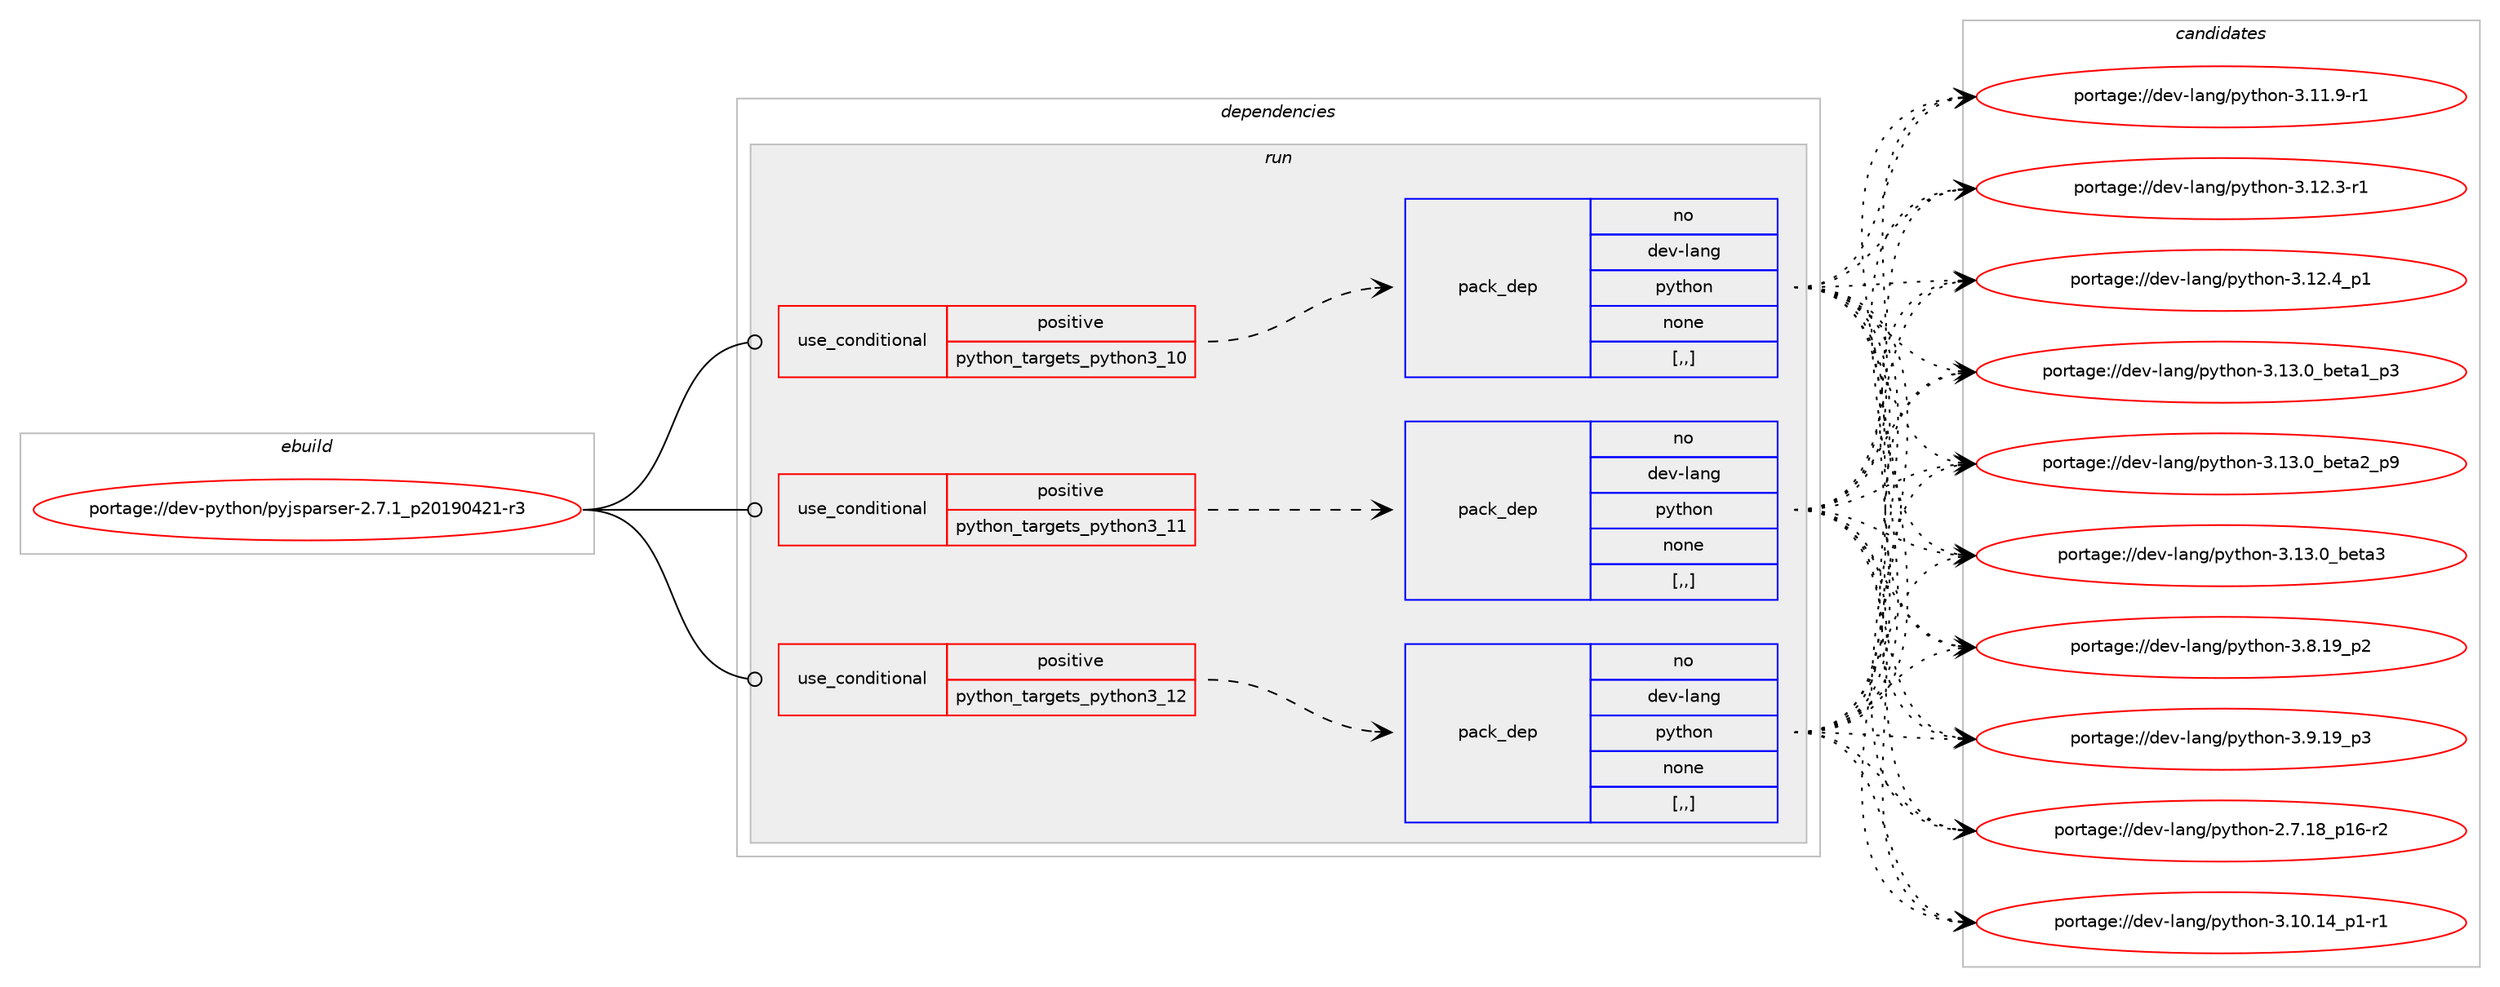 digraph prolog {

# *************
# Graph options
# *************

newrank=true;
concentrate=true;
compound=true;
graph [rankdir=LR,fontname=Helvetica,fontsize=10,ranksep=1.5];#, ranksep=2.5, nodesep=0.2];
edge  [arrowhead=vee];
node  [fontname=Helvetica,fontsize=10];

# **********
# The ebuild
# **********

subgraph cluster_leftcol {
color=gray;
rank=same;
label=<<i>ebuild</i>>;
id [label="portage://dev-python/pyjsparser-2.7.1_p20190421-r3", color=red, width=4, href="../dev-python/pyjsparser-2.7.1_p20190421-r3.svg"];
}

# ****************
# The dependencies
# ****************

subgraph cluster_midcol {
color=gray;
label=<<i>dependencies</i>>;
subgraph cluster_compile {
fillcolor="#eeeeee";
style=filled;
label=<<i>compile</i>>;
}
subgraph cluster_compileandrun {
fillcolor="#eeeeee";
style=filled;
label=<<i>compile and run</i>>;
}
subgraph cluster_run {
fillcolor="#eeeeee";
style=filled;
label=<<i>run</i>>;
subgraph cond35935 {
dependency153189 [label=<<TABLE BORDER="0" CELLBORDER="1" CELLSPACING="0" CELLPADDING="4"><TR><TD ROWSPAN="3" CELLPADDING="10">use_conditional</TD></TR><TR><TD>positive</TD></TR><TR><TD>python_targets_python3_10</TD></TR></TABLE>>, shape=none, color=red];
subgraph pack116033 {
dependency153190 [label=<<TABLE BORDER="0" CELLBORDER="1" CELLSPACING="0" CELLPADDING="4" WIDTH="220"><TR><TD ROWSPAN="6" CELLPADDING="30">pack_dep</TD></TR><TR><TD WIDTH="110">no</TD></TR><TR><TD>dev-lang</TD></TR><TR><TD>python</TD></TR><TR><TD>none</TD></TR><TR><TD>[,,]</TD></TR></TABLE>>, shape=none, color=blue];
}
dependency153189:e -> dependency153190:w [weight=20,style="dashed",arrowhead="vee"];
}
id:e -> dependency153189:w [weight=20,style="solid",arrowhead="odot"];
subgraph cond35936 {
dependency153191 [label=<<TABLE BORDER="0" CELLBORDER="1" CELLSPACING="0" CELLPADDING="4"><TR><TD ROWSPAN="3" CELLPADDING="10">use_conditional</TD></TR><TR><TD>positive</TD></TR><TR><TD>python_targets_python3_11</TD></TR></TABLE>>, shape=none, color=red];
subgraph pack116034 {
dependency153192 [label=<<TABLE BORDER="0" CELLBORDER="1" CELLSPACING="0" CELLPADDING="4" WIDTH="220"><TR><TD ROWSPAN="6" CELLPADDING="30">pack_dep</TD></TR><TR><TD WIDTH="110">no</TD></TR><TR><TD>dev-lang</TD></TR><TR><TD>python</TD></TR><TR><TD>none</TD></TR><TR><TD>[,,]</TD></TR></TABLE>>, shape=none, color=blue];
}
dependency153191:e -> dependency153192:w [weight=20,style="dashed",arrowhead="vee"];
}
id:e -> dependency153191:w [weight=20,style="solid",arrowhead="odot"];
subgraph cond35937 {
dependency153193 [label=<<TABLE BORDER="0" CELLBORDER="1" CELLSPACING="0" CELLPADDING="4"><TR><TD ROWSPAN="3" CELLPADDING="10">use_conditional</TD></TR><TR><TD>positive</TD></TR><TR><TD>python_targets_python3_12</TD></TR></TABLE>>, shape=none, color=red];
subgraph pack116035 {
dependency153194 [label=<<TABLE BORDER="0" CELLBORDER="1" CELLSPACING="0" CELLPADDING="4" WIDTH="220"><TR><TD ROWSPAN="6" CELLPADDING="30">pack_dep</TD></TR><TR><TD WIDTH="110">no</TD></TR><TR><TD>dev-lang</TD></TR><TR><TD>python</TD></TR><TR><TD>none</TD></TR><TR><TD>[,,]</TD></TR></TABLE>>, shape=none, color=blue];
}
dependency153193:e -> dependency153194:w [weight=20,style="dashed",arrowhead="vee"];
}
id:e -> dependency153193:w [weight=20,style="solid",arrowhead="odot"];
}
}

# **************
# The candidates
# **************

subgraph cluster_choices {
rank=same;
color=gray;
label=<<i>candidates</i>>;

subgraph choice116033 {
color=black;
nodesep=1;
choice100101118451089711010347112121116104111110455046554649569511249544511450 [label="portage://dev-lang/python-2.7.18_p16-r2", color=red, width=4,href="../dev-lang/python-2.7.18_p16-r2.svg"];
choice100101118451089711010347112121116104111110455146494846495295112494511449 [label="portage://dev-lang/python-3.10.14_p1-r1", color=red, width=4,href="../dev-lang/python-3.10.14_p1-r1.svg"];
choice100101118451089711010347112121116104111110455146494946574511449 [label="portage://dev-lang/python-3.11.9-r1", color=red, width=4,href="../dev-lang/python-3.11.9-r1.svg"];
choice100101118451089711010347112121116104111110455146495046514511449 [label="portage://dev-lang/python-3.12.3-r1", color=red, width=4,href="../dev-lang/python-3.12.3-r1.svg"];
choice100101118451089711010347112121116104111110455146495046529511249 [label="portage://dev-lang/python-3.12.4_p1", color=red, width=4,href="../dev-lang/python-3.12.4_p1.svg"];
choice10010111845108971101034711212111610411111045514649514648959810111697499511251 [label="portage://dev-lang/python-3.13.0_beta1_p3", color=red, width=4,href="../dev-lang/python-3.13.0_beta1_p3.svg"];
choice10010111845108971101034711212111610411111045514649514648959810111697509511257 [label="portage://dev-lang/python-3.13.0_beta2_p9", color=red, width=4,href="../dev-lang/python-3.13.0_beta2_p9.svg"];
choice1001011184510897110103471121211161041111104551464951464895981011169751 [label="portage://dev-lang/python-3.13.0_beta3", color=red, width=4,href="../dev-lang/python-3.13.0_beta3.svg"];
choice100101118451089711010347112121116104111110455146564649579511250 [label="portage://dev-lang/python-3.8.19_p2", color=red, width=4,href="../dev-lang/python-3.8.19_p2.svg"];
choice100101118451089711010347112121116104111110455146574649579511251 [label="portage://dev-lang/python-3.9.19_p3", color=red, width=4,href="../dev-lang/python-3.9.19_p3.svg"];
dependency153190:e -> choice100101118451089711010347112121116104111110455046554649569511249544511450:w [style=dotted,weight="100"];
dependency153190:e -> choice100101118451089711010347112121116104111110455146494846495295112494511449:w [style=dotted,weight="100"];
dependency153190:e -> choice100101118451089711010347112121116104111110455146494946574511449:w [style=dotted,weight="100"];
dependency153190:e -> choice100101118451089711010347112121116104111110455146495046514511449:w [style=dotted,weight="100"];
dependency153190:e -> choice100101118451089711010347112121116104111110455146495046529511249:w [style=dotted,weight="100"];
dependency153190:e -> choice10010111845108971101034711212111610411111045514649514648959810111697499511251:w [style=dotted,weight="100"];
dependency153190:e -> choice10010111845108971101034711212111610411111045514649514648959810111697509511257:w [style=dotted,weight="100"];
dependency153190:e -> choice1001011184510897110103471121211161041111104551464951464895981011169751:w [style=dotted,weight="100"];
dependency153190:e -> choice100101118451089711010347112121116104111110455146564649579511250:w [style=dotted,weight="100"];
dependency153190:e -> choice100101118451089711010347112121116104111110455146574649579511251:w [style=dotted,weight="100"];
}
subgraph choice116034 {
color=black;
nodesep=1;
choice100101118451089711010347112121116104111110455046554649569511249544511450 [label="portage://dev-lang/python-2.7.18_p16-r2", color=red, width=4,href="../dev-lang/python-2.7.18_p16-r2.svg"];
choice100101118451089711010347112121116104111110455146494846495295112494511449 [label="portage://dev-lang/python-3.10.14_p1-r1", color=red, width=4,href="../dev-lang/python-3.10.14_p1-r1.svg"];
choice100101118451089711010347112121116104111110455146494946574511449 [label="portage://dev-lang/python-3.11.9-r1", color=red, width=4,href="../dev-lang/python-3.11.9-r1.svg"];
choice100101118451089711010347112121116104111110455146495046514511449 [label="portage://dev-lang/python-3.12.3-r1", color=red, width=4,href="../dev-lang/python-3.12.3-r1.svg"];
choice100101118451089711010347112121116104111110455146495046529511249 [label="portage://dev-lang/python-3.12.4_p1", color=red, width=4,href="../dev-lang/python-3.12.4_p1.svg"];
choice10010111845108971101034711212111610411111045514649514648959810111697499511251 [label="portage://dev-lang/python-3.13.0_beta1_p3", color=red, width=4,href="../dev-lang/python-3.13.0_beta1_p3.svg"];
choice10010111845108971101034711212111610411111045514649514648959810111697509511257 [label="portage://dev-lang/python-3.13.0_beta2_p9", color=red, width=4,href="../dev-lang/python-3.13.0_beta2_p9.svg"];
choice1001011184510897110103471121211161041111104551464951464895981011169751 [label="portage://dev-lang/python-3.13.0_beta3", color=red, width=4,href="../dev-lang/python-3.13.0_beta3.svg"];
choice100101118451089711010347112121116104111110455146564649579511250 [label="portage://dev-lang/python-3.8.19_p2", color=red, width=4,href="../dev-lang/python-3.8.19_p2.svg"];
choice100101118451089711010347112121116104111110455146574649579511251 [label="portage://dev-lang/python-3.9.19_p3", color=red, width=4,href="../dev-lang/python-3.9.19_p3.svg"];
dependency153192:e -> choice100101118451089711010347112121116104111110455046554649569511249544511450:w [style=dotted,weight="100"];
dependency153192:e -> choice100101118451089711010347112121116104111110455146494846495295112494511449:w [style=dotted,weight="100"];
dependency153192:e -> choice100101118451089711010347112121116104111110455146494946574511449:w [style=dotted,weight="100"];
dependency153192:e -> choice100101118451089711010347112121116104111110455146495046514511449:w [style=dotted,weight="100"];
dependency153192:e -> choice100101118451089711010347112121116104111110455146495046529511249:w [style=dotted,weight="100"];
dependency153192:e -> choice10010111845108971101034711212111610411111045514649514648959810111697499511251:w [style=dotted,weight="100"];
dependency153192:e -> choice10010111845108971101034711212111610411111045514649514648959810111697509511257:w [style=dotted,weight="100"];
dependency153192:e -> choice1001011184510897110103471121211161041111104551464951464895981011169751:w [style=dotted,weight="100"];
dependency153192:e -> choice100101118451089711010347112121116104111110455146564649579511250:w [style=dotted,weight="100"];
dependency153192:e -> choice100101118451089711010347112121116104111110455146574649579511251:w [style=dotted,weight="100"];
}
subgraph choice116035 {
color=black;
nodesep=1;
choice100101118451089711010347112121116104111110455046554649569511249544511450 [label="portage://dev-lang/python-2.7.18_p16-r2", color=red, width=4,href="../dev-lang/python-2.7.18_p16-r2.svg"];
choice100101118451089711010347112121116104111110455146494846495295112494511449 [label="portage://dev-lang/python-3.10.14_p1-r1", color=red, width=4,href="../dev-lang/python-3.10.14_p1-r1.svg"];
choice100101118451089711010347112121116104111110455146494946574511449 [label="portage://dev-lang/python-3.11.9-r1", color=red, width=4,href="../dev-lang/python-3.11.9-r1.svg"];
choice100101118451089711010347112121116104111110455146495046514511449 [label="portage://dev-lang/python-3.12.3-r1", color=red, width=4,href="../dev-lang/python-3.12.3-r1.svg"];
choice100101118451089711010347112121116104111110455146495046529511249 [label="portage://dev-lang/python-3.12.4_p1", color=red, width=4,href="../dev-lang/python-3.12.4_p1.svg"];
choice10010111845108971101034711212111610411111045514649514648959810111697499511251 [label="portage://dev-lang/python-3.13.0_beta1_p3", color=red, width=4,href="../dev-lang/python-3.13.0_beta1_p3.svg"];
choice10010111845108971101034711212111610411111045514649514648959810111697509511257 [label="portage://dev-lang/python-3.13.0_beta2_p9", color=red, width=4,href="../dev-lang/python-3.13.0_beta2_p9.svg"];
choice1001011184510897110103471121211161041111104551464951464895981011169751 [label="portage://dev-lang/python-3.13.0_beta3", color=red, width=4,href="../dev-lang/python-3.13.0_beta3.svg"];
choice100101118451089711010347112121116104111110455146564649579511250 [label="portage://dev-lang/python-3.8.19_p2", color=red, width=4,href="../dev-lang/python-3.8.19_p2.svg"];
choice100101118451089711010347112121116104111110455146574649579511251 [label="portage://dev-lang/python-3.9.19_p3", color=red, width=4,href="../dev-lang/python-3.9.19_p3.svg"];
dependency153194:e -> choice100101118451089711010347112121116104111110455046554649569511249544511450:w [style=dotted,weight="100"];
dependency153194:e -> choice100101118451089711010347112121116104111110455146494846495295112494511449:w [style=dotted,weight="100"];
dependency153194:e -> choice100101118451089711010347112121116104111110455146494946574511449:w [style=dotted,weight="100"];
dependency153194:e -> choice100101118451089711010347112121116104111110455146495046514511449:w [style=dotted,weight="100"];
dependency153194:e -> choice100101118451089711010347112121116104111110455146495046529511249:w [style=dotted,weight="100"];
dependency153194:e -> choice10010111845108971101034711212111610411111045514649514648959810111697499511251:w [style=dotted,weight="100"];
dependency153194:e -> choice10010111845108971101034711212111610411111045514649514648959810111697509511257:w [style=dotted,weight="100"];
dependency153194:e -> choice1001011184510897110103471121211161041111104551464951464895981011169751:w [style=dotted,weight="100"];
dependency153194:e -> choice100101118451089711010347112121116104111110455146564649579511250:w [style=dotted,weight="100"];
dependency153194:e -> choice100101118451089711010347112121116104111110455146574649579511251:w [style=dotted,weight="100"];
}
}

}
